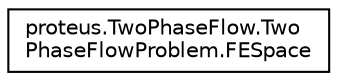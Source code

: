 digraph "Graphical Class Hierarchy"
{
 // LATEX_PDF_SIZE
  edge [fontname="Helvetica",fontsize="10",labelfontname="Helvetica",labelfontsize="10"];
  node [fontname="Helvetica",fontsize="10",shape=record];
  rankdir="LR";
  Node0 [label="proteus.TwoPhaseFlow.Two\lPhaseFlowProblem.FESpace",height=0.2,width=0.4,color="black", fillcolor="white", style="filled",URL="$db/d37/classproteus_1_1TwoPhaseFlow_1_1TwoPhaseFlowProblem_1_1FESpace.html",tooltip=" "];
}

